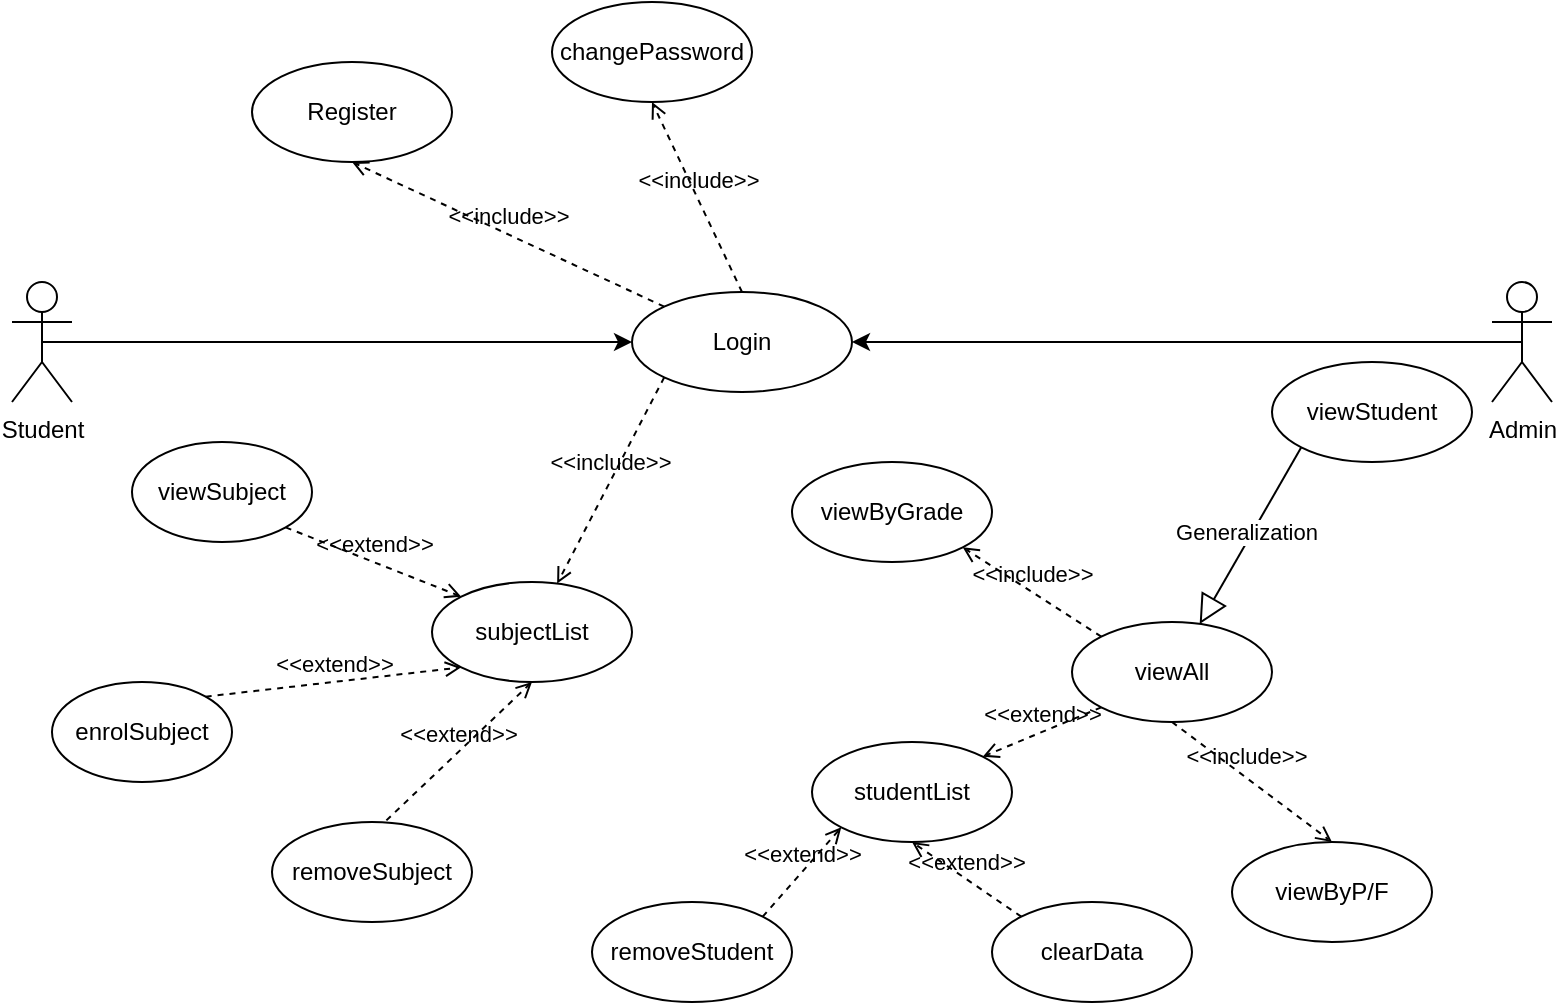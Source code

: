 <mxfile version="24.0.1" type="github">
  <diagram name="第 1 页" id="xnCZrE-RYGJ9Ql_Pjhxi">
    <mxGraphModel dx="1002" dy="569" grid="1" gridSize="10" guides="1" tooltips="1" connect="1" arrows="1" fold="1" page="1" pageScale="1" pageWidth="827" pageHeight="1169" math="0" shadow="0">
      <root>
        <mxCell id="0" />
        <mxCell id="1" parent="0" />
        <mxCell id="ytdfbroChEIPxz8VioPT-1" value="Login" style="ellipse;whiteSpace=wrap;html=1;" parent="1" vertex="1">
          <mxGeometry x="340" y="335" width="110" height="50" as="geometry" />
        </mxCell>
        <mxCell id="ytdfbroChEIPxz8VioPT-8" style="edgeStyle=orthogonalEdgeStyle;rounded=0;orthogonalLoop=1;jettySize=auto;html=1;exitX=0.5;exitY=0.5;exitDx=0;exitDy=0;exitPerimeter=0;entryX=0;entryY=0.5;entryDx=0;entryDy=0;" parent="1" source="ytdfbroChEIPxz8VioPT-2" target="ytdfbroChEIPxz8VioPT-1" edge="1">
          <mxGeometry relative="1" as="geometry" />
        </mxCell>
        <mxCell id="ytdfbroChEIPxz8VioPT-2" value="Student" style="shape=umlActor;verticalLabelPosition=bottom;verticalAlign=top;html=1;" parent="1" vertex="1">
          <mxGeometry x="30" y="330" width="30" height="60" as="geometry" />
        </mxCell>
        <mxCell id="ytdfbroChEIPxz8VioPT-11" style="edgeStyle=orthogonalEdgeStyle;rounded=0;orthogonalLoop=1;jettySize=auto;html=1;exitX=0.5;exitY=0.5;exitDx=0;exitDy=0;exitPerimeter=0;entryX=1;entryY=0.5;entryDx=0;entryDy=0;" parent="1" source="ytdfbroChEIPxz8VioPT-3" target="ytdfbroChEIPxz8VioPT-1" edge="1">
          <mxGeometry relative="1" as="geometry" />
        </mxCell>
        <mxCell id="ytdfbroChEIPxz8VioPT-3" value="Admin" style="shape=umlActor;verticalLabelPosition=bottom;verticalAlign=top;html=1;" parent="1" vertex="1">
          <mxGeometry x="770" y="330" width="30" height="60" as="geometry" />
        </mxCell>
        <mxCell id="ytdfbroChEIPxz8VioPT-14" value="enrolSubject" style="ellipse;whiteSpace=wrap;html=1;" parent="1" vertex="1">
          <mxGeometry x="50" y="530" width="90" height="50" as="geometry" />
        </mxCell>
        <mxCell id="ytdfbroChEIPxz8VioPT-15" value="Register" style="ellipse;whiteSpace=wrap;html=1;" parent="1" vertex="1">
          <mxGeometry x="150" y="220" width="100" height="50" as="geometry" />
        </mxCell>
        <mxCell id="ytdfbroChEIPxz8VioPT-22" value="&amp;lt;&amp;lt;include&amp;gt;&amp;gt;" style="html=1;verticalAlign=bottom;labelBackgroundColor=none;endArrow=open;endFill=0;dashed=1;rounded=0;exitX=0;exitY=0;exitDx=0;exitDy=0;entryX=0.5;entryY=1;entryDx=0;entryDy=0;" parent="1" source="ytdfbroChEIPxz8VioPT-1" target="ytdfbroChEIPxz8VioPT-15" edge="1">
          <mxGeometry width="160" relative="1" as="geometry">
            <mxPoint x="330" y="390" as="sourcePoint" />
            <mxPoint x="300" y="250" as="targetPoint" />
          </mxGeometry>
        </mxCell>
        <mxCell id="ytdfbroChEIPxz8VioPT-23" value="removeSubject" style="ellipse;whiteSpace=wrap;html=1;" parent="1" vertex="1">
          <mxGeometry x="160" y="600" width="100" height="50" as="geometry" />
        </mxCell>
        <mxCell id="ytdfbroChEIPxz8VioPT-24" value="subjectList" style="ellipse;whiteSpace=wrap;html=1;" parent="1" vertex="1">
          <mxGeometry x="240" y="480" width="100" height="50" as="geometry" />
        </mxCell>
        <mxCell id="ytdfbroChEIPxz8VioPT-25" value="changePassword" style="ellipse;whiteSpace=wrap;html=1;" parent="1" vertex="1">
          <mxGeometry x="300" y="190" width="100" height="50" as="geometry" />
        </mxCell>
        <mxCell id="ytdfbroChEIPxz8VioPT-27" value="&amp;lt;&amp;lt;include&amp;gt;&amp;gt;" style="html=1;verticalAlign=bottom;labelBackgroundColor=none;endArrow=open;endFill=0;dashed=1;rounded=0;exitX=0;exitY=1;exitDx=0;exitDy=0;" parent="1" source="ytdfbroChEIPxz8VioPT-1" target="ytdfbroChEIPxz8VioPT-24" edge="1">
          <mxGeometry width="160" relative="1" as="geometry">
            <mxPoint x="330" y="560" as="sourcePoint" />
            <mxPoint x="490" y="560" as="targetPoint" />
          </mxGeometry>
        </mxCell>
        <mxCell id="ytdfbroChEIPxz8VioPT-28" value="viewSubject" style="ellipse;whiteSpace=wrap;html=1;" parent="1" vertex="1">
          <mxGeometry x="90" y="410" width="90" height="50" as="geometry" />
        </mxCell>
        <mxCell id="ytdfbroChEIPxz8VioPT-29" value="&amp;lt;&amp;lt;extend&amp;gt;&amp;gt;" style="html=1;verticalAlign=bottom;labelBackgroundColor=none;endArrow=open;endFill=0;dashed=1;rounded=0;exitX=1;exitY=1;exitDx=0;exitDy=0;entryX=0;entryY=0;entryDx=0;entryDy=0;" parent="1" source="ytdfbroChEIPxz8VioPT-28" target="ytdfbroChEIPxz8VioPT-24" edge="1">
          <mxGeometry width="160" relative="1" as="geometry">
            <mxPoint x="330" y="560" as="sourcePoint" />
            <mxPoint x="490" y="560" as="targetPoint" />
          </mxGeometry>
        </mxCell>
        <mxCell id="ytdfbroChEIPxz8VioPT-30" value="&amp;lt;&amp;lt;extend&amp;gt;&amp;gt;" style="html=1;verticalAlign=bottom;labelBackgroundColor=none;endArrow=open;endFill=0;dashed=1;rounded=0;exitX=1;exitY=0;exitDx=0;exitDy=0;entryX=0;entryY=1;entryDx=0;entryDy=0;" parent="1" source="ytdfbroChEIPxz8VioPT-14" target="ytdfbroChEIPxz8VioPT-24" edge="1">
          <mxGeometry width="160" relative="1" as="geometry">
            <mxPoint x="210" y="550" as="sourcePoint" />
            <mxPoint x="370" y="550" as="targetPoint" />
          </mxGeometry>
        </mxCell>
        <mxCell id="ytdfbroChEIPxz8VioPT-31" value="&amp;lt;&amp;lt;extend&amp;gt;&amp;gt;" style="html=1;verticalAlign=bottom;labelBackgroundColor=none;endArrow=open;endFill=0;dashed=1;rounded=0;exitX=0.572;exitY=-0.016;exitDx=0;exitDy=0;exitPerimeter=0;entryX=0.5;entryY=1;entryDx=0;entryDy=0;" parent="1" source="ytdfbroChEIPxz8VioPT-23" target="ytdfbroChEIPxz8VioPT-24" edge="1">
          <mxGeometry width="160" relative="1" as="geometry">
            <mxPoint x="330" y="560" as="sourcePoint" />
            <mxPoint x="490" y="560" as="targetPoint" />
          </mxGeometry>
        </mxCell>
        <mxCell id="ytdfbroChEIPxz8VioPT-33" value="&amp;lt;&amp;lt;include&amp;gt;&amp;gt;" style="html=1;verticalAlign=bottom;labelBackgroundColor=none;endArrow=open;endFill=0;dashed=1;rounded=0;exitX=0.5;exitY=0;exitDx=0;exitDy=0;entryX=0.5;entryY=1;entryDx=0;entryDy=0;" parent="1" source="ytdfbroChEIPxz8VioPT-1" target="ytdfbroChEIPxz8VioPT-25" edge="1">
          <mxGeometry width="160" relative="1" as="geometry">
            <mxPoint x="366" y="352" as="sourcePoint" />
            <mxPoint x="210" y="280" as="targetPoint" />
            <Array as="points" />
          </mxGeometry>
        </mxCell>
        <mxCell id="ytdfbroChEIPxz8VioPT-34" value="viewStudent" style="ellipse;whiteSpace=wrap;html=1;" parent="1" vertex="1">
          <mxGeometry x="660" y="370" width="100" height="50" as="geometry" />
        </mxCell>
        <mxCell id="ytdfbroChEIPxz8VioPT-35" value="viewAll" style="ellipse;whiteSpace=wrap;html=1;" parent="1" vertex="1">
          <mxGeometry x="560" y="500" width="100" height="50" as="geometry" />
        </mxCell>
        <mxCell id="ytdfbroChEIPxz8VioPT-39" value="" style="edgeStyle=none;html=1;endSize=12;endArrow=block;endFill=0;rounded=0;exitX=0;exitY=1;exitDx=0;exitDy=0;" parent="1" source="ytdfbroChEIPxz8VioPT-34" target="ytdfbroChEIPxz8VioPT-35" edge="1">
          <mxGeometry width="160" relative="1" as="geometry">
            <mxPoint x="330" y="470" as="sourcePoint" />
            <mxPoint x="490" y="470" as="targetPoint" />
            <Array as="points" />
          </mxGeometry>
        </mxCell>
        <mxCell id="ytdfbroChEIPxz8VioPT-41" value="Generalization" style="edgeLabel;html=1;align=center;verticalAlign=middle;resizable=0;points=[];" parent="ytdfbroChEIPxz8VioPT-39" vertex="1" connectable="0">
          <mxGeometry x="-0.019" y="-3" relative="1" as="geometry">
            <mxPoint as="offset" />
          </mxGeometry>
        </mxCell>
        <mxCell id="ytdfbroChEIPxz8VioPT-42" value="viewByP/F" style="ellipse;whiteSpace=wrap;html=1;" parent="1" vertex="1">
          <mxGeometry x="640" y="610" width="100" height="50" as="geometry" />
        </mxCell>
        <mxCell id="ytdfbroChEIPxz8VioPT-43" value="viewByGrade" style="ellipse;whiteSpace=wrap;html=1;" parent="1" vertex="1">
          <mxGeometry x="420" y="420" width="100" height="50" as="geometry" />
        </mxCell>
        <mxCell id="ytdfbroChEIPxz8VioPT-44" value="&amp;lt;&amp;lt;include&amp;gt;&amp;gt;" style="html=1;verticalAlign=bottom;labelBackgroundColor=none;endArrow=open;endFill=0;dashed=1;rounded=0;exitX=0;exitY=0;exitDx=0;exitDy=0;entryX=1;entryY=1;entryDx=0;entryDy=0;" parent="1" source="ytdfbroChEIPxz8VioPT-35" target="ytdfbroChEIPxz8VioPT-43" edge="1">
          <mxGeometry width="160" relative="1" as="geometry">
            <mxPoint x="330" y="470" as="sourcePoint" />
            <mxPoint x="470" y="470" as="targetPoint" />
            <Array as="points" />
          </mxGeometry>
        </mxCell>
        <mxCell id="ytdfbroChEIPxz8VioPT-47" value="&amp;lt;&amp;lt;include&amp;gt;&amp;gt;" style="html=1;verticalAlign=bottom;labelBackgroundColor=none;endArrow=open;endFill=0;dashed=1;rounded=0;exitX=0.5;exitY=1;exitDx=0;exitDy=0;entryX=0.5;entryY=0;entryDx=0;entryDy=0;" parent="1" source="ytdfbroChEIPxz8VioPT-35" target="ytdfbroChEIPxz8VioPT-42" edge="1">
          <mxGeometry x="-0.096" y="1" width="160" relative="1" as="geometry">
            <mxPoint x="330" y="470" as="sourcePoint" />
            <mxPoint x="490" y="470" as="targetPoint" />
            <mxPoint as="offset" />
          </mxGeometry>
        </mxCell>
        <mxCell id="ytdfbroChEIPxz8VioPT-50" value="studentList" style="ellipse;whiteSpace=wrap;html=1;" parent="1" vertex="1">
          <mxGeometry x="430" y="560" width="100" height="50" as="geometry" />
        </mxCell>
        <mxCell id="ytdfbroChEIPxz8VioPT-51" value="&amp;lt;&amp;lt;extend&amp;gt;&amp;gt;" style="html=1;verticalAlign=bottom;labelBackgroundColor=none;endArrow=open;endFill=0;dashed=1;rounded=0;entryX=1;entryY=0;entryDx=0;entryDy=0;exitX=0;exitY=1;exitDx=0;exitDy=0;" parent="1" source="ytdfbroChEIPxz8VioPT-35" target="ytdfbroChEIPxz8VioPT-50" edge="1">
          <mxGeometry width="160" relative="1" as="geometry">
            <mxPoint x="330" y="470" as="sourcePoint" />
            <mxPoint x="490" y="470" as="targetPoint" />
            <mxPoint as="offset" />
          </mxGeometry>
        </mxCell>
        <mxCell id="8EjMO7MKFWChGQMVFiih-1" value="removeStudent" style="ellipse;whiteSpace=wrap;html=1;" vertex="1" parent="1">
          <mxGeometry x="320" y="640" width="100" height="50" as="geometry" />
        </mxCell>
        <mxCell id="8EjMO7MKFWChGQMVFiih-2" value="&amp;lt;&amp;lt;extend&amp;gt;&amp;gt;" style="html=1;verticalAlign=bottom;labelBackgroundColor=none;endArrow=open;endFill=0;dashed=1;rounded=0;exitX=1;exitY=0;exitDx=0;exitDy=0;entryX=0;entryY=1;entryDx=0;entryDy=0;" edge="1" parent="1" source="8EjMO7MKFWChGQMVFiih-1" target="ytdfbroChEIPxz8VioPT-50">
          <mxGeometry width="160" relative="1" as="geometry">
            <mxPoint x="330" y="470" as="sourcePoint" />
            <mxPoint x="490" y="470" as="targetPoint" />
          </mxGeometry>
        </mxCell>
        <mxCell id="8EjMO7MKFWChGQMVFiih-4" value="clearData" style="ellipse;whiteSpace=wrap;html=1;" vertex="1" parent="1">
          <mxGeometry x="520" y="640" width="100" height="50" as="geometry" />
        </mxCell>
        <mxCell id="8EjMO7MKFWChGQMVFiih-5" value="&amp;lt;&amp;lt;extend&amp;gt;&amp;gt;" style="html=1;verticalAlign=bottom;labelBackgroundColor=none;endArrow=open;endFill=0;dashed=1;rounded=0;exitX=0;exitY=0;exitDx=0;exitDy=0;entryX=0.5;entryY=1;entryDx=0;entryDy=0;" edge="1" parent="1" source="8EjMO7MKFWChGQMVFiih-4" target="ytdfbroChEIPxz8VioPT-50">
          <mxGeometry width="160" relative="1" as="geometry">
            <mxPoint x="330" y="470" as="sourcePoint" />
            <mxPoint x="500" y="620" as="targetPoint" />
          </mxGeometry>
        </mxCell>
      </root>
    </mxGraphModel>
  </diagram>
</mxfile>
